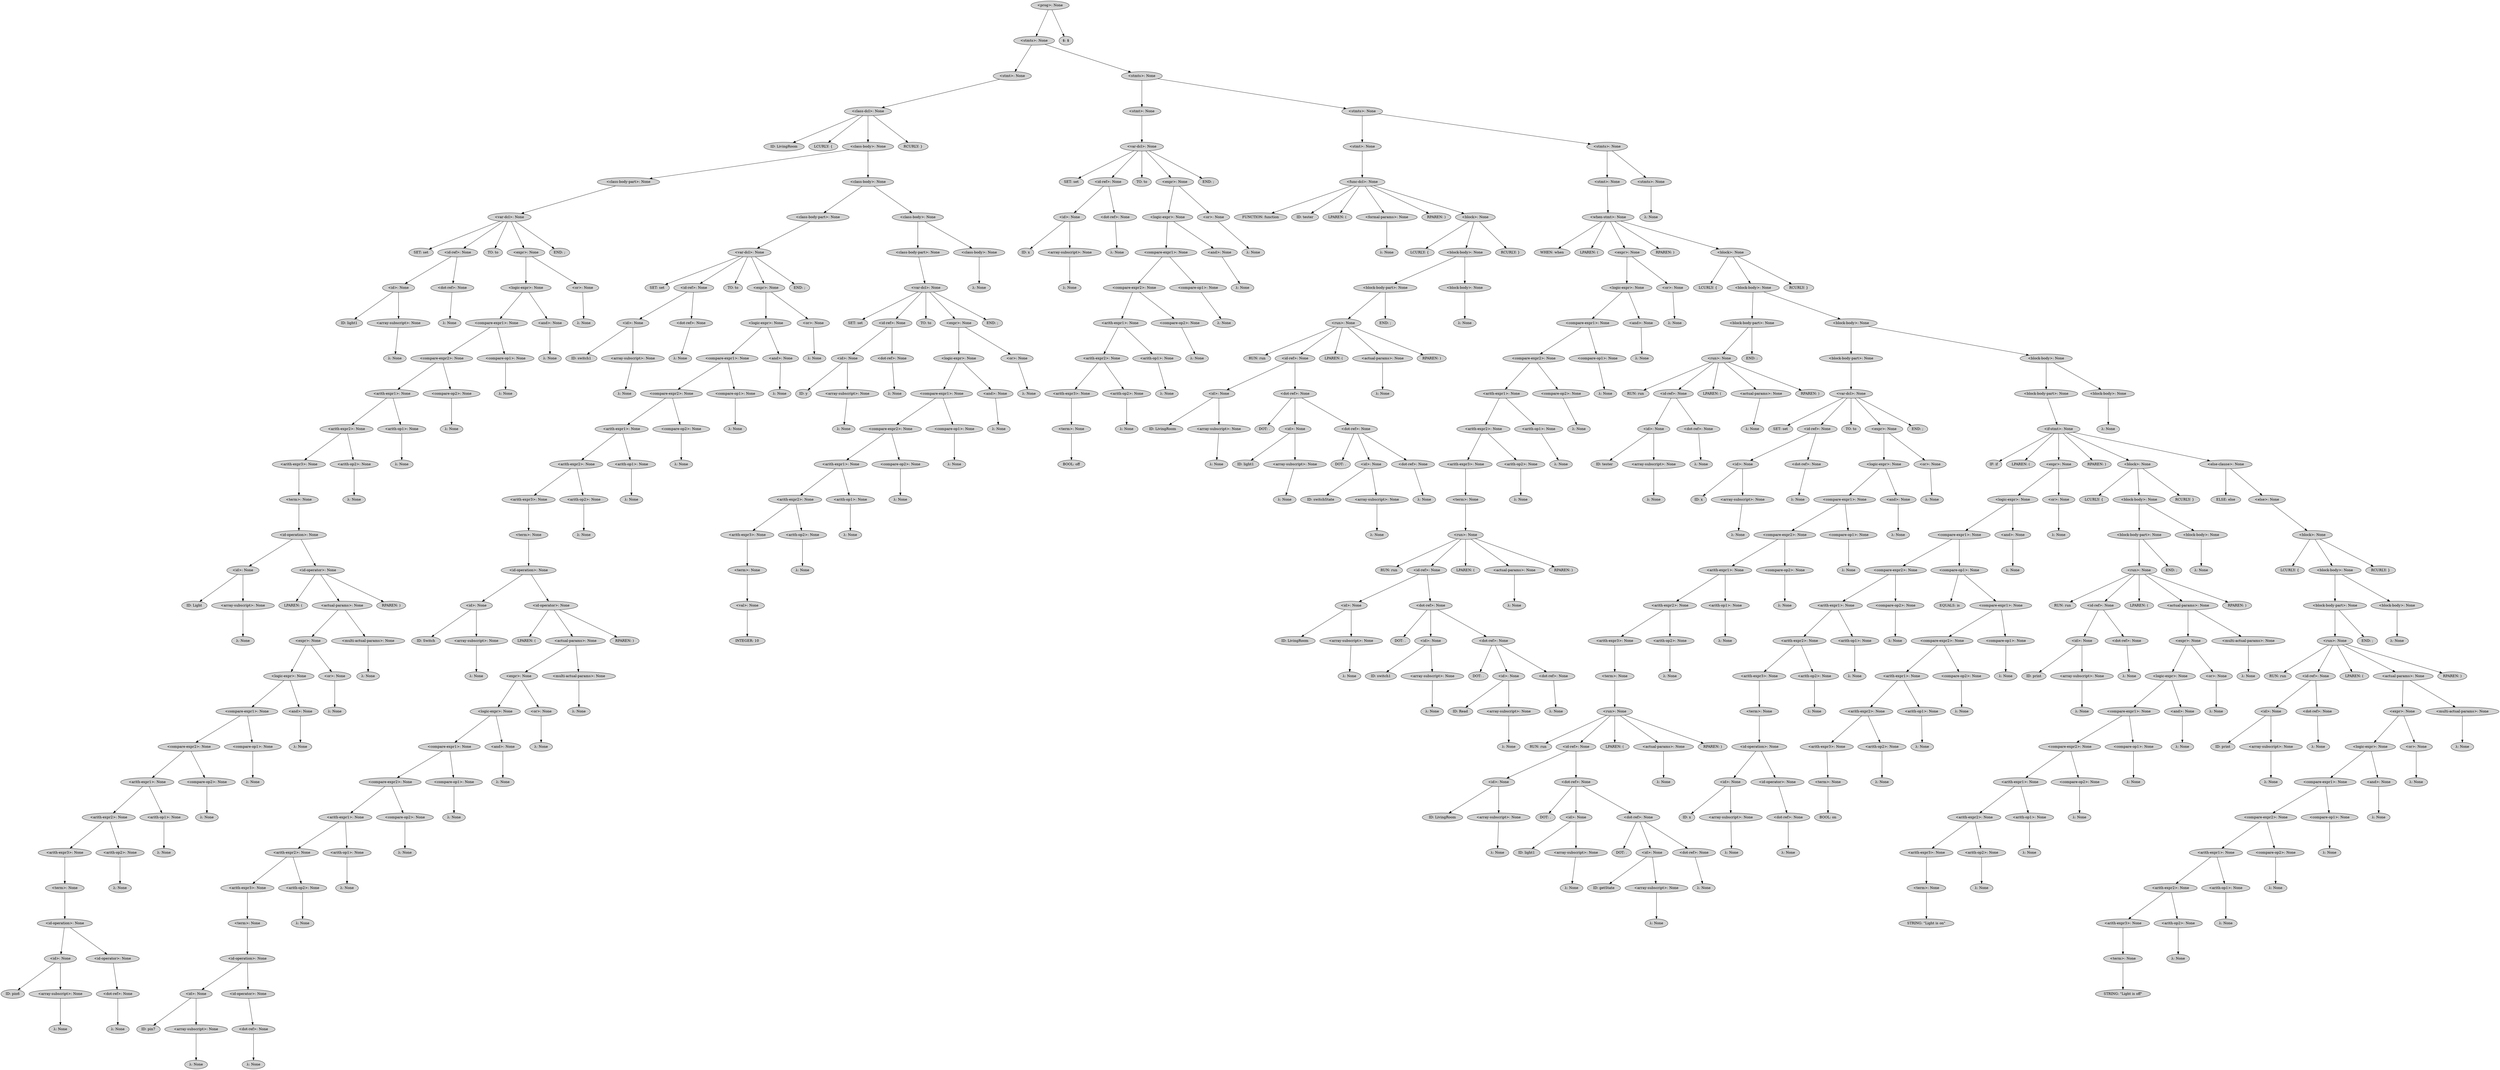 digraph G {
	graph [ranksep=1.5 ratio=fill]
	node [style=filled]
	overlap=false
	3759389 [label="<prog>: None"]
	3759409 [label="<stmts>: None"]
	3759389 -> 3759409
	3759431 [label="<stmt>: None"]
	3759409 -> 3759431
	3759415 [label="<class-dcl>: None"]
	3759431 -> 3759415
	3759421 [label="ID: LivingRoom"]
	3759415 -> 3759421
	3759429 [label="LCURLY: {"]
	3759415 -> 3759429
	3759405 [label="<class-body>: None"]
	3759415 -> 3759405
	3759427 [label="<class-body-part>: None"]
	3759405 -> 3759427
	3759435 [label="<var-dcl>: None"]
	3759427 -> 3759435
	3759437 [label="SET: set"]
	3759435 -> 3759437
	3759439 [label="<id-ref>: None"]
	3759435 -> 3759439
	3759449 [label="<id>: None"]
	3759439 -> 3759449
	3759453 [label="ID: light1"]
	3759449 -> 3759453
	3759455 [label="<array-subscript>: None"]
	3759449 -> 3759455
	3759457 [label="λ: None"]
	3759455 -> 3759457
	3759451 [label="<dot-ref>: None"]
	3759439 -> 3759451
	3759459 [label="λ: None"]
	3759451 -> 3759459
	3759441 [label="TO: to"]
	3759435 -> 3759441
	3759443 [label="<expr>: None"]
	3759435 -> 3759443
	3759461 [label="<logic-expr>: None"]
	3759443 -> 3759461
	3759465 [label="<compare-expr1>: None"]
	3759461 -> 3759465
	3759469 [label="<compare-expr2>: None"]
	3759465 -> 3759469
	3759473 [label="<arith-expr1>: None"]
	3759469 -> 3759473
	3759477 [label="<arith-expr2>: None"]
	3759473 -> 3759477
	3759481 [label="<arith-expr3>: None"]
	3759477 -> 3759481
	3759485 [label="<term>: None"]
	3759481 -> 3759485
	3759487 [label="<id-operation>: None"]
	3759485 -> 3759487
	3759489 [label="<id>: None"]
	3759487 -> 3759489
	3759493 [label="ID: Light"]
	3759489 -> 3759493
	3759495 [label="<array-subscript>: None"]
	3759489 -> 3759495
	3759497 [label="λ: None"]
	3759495 -> 3759497
	3759491 [label="<id-operator>: None"]
	3759487 -> 3759491
	3759499 [label="LPAREN: ("]
	3759491 -> 3759499
	3759501 [label="<actual-params>: None"]
	3759491 -> 3759501
	3759505 [label="<expr>: None"]
	3759501 -> 3759505
	3759509 [label="<logic-expr>: None"]
	3759505 -> 3759509
	3759513 [label="<compare-expr1>: None"]
	3759509 -> 3759513
	3759517 [label="<compare-expr2>: None"]
	3759513 -> 3759517
	3759521 [label="<arith-expr1>: None"]
	3759517 -> 3759521
	3759525 [label="<arith-expr2>: None"]
	3759521 -> 3759525
	3759529 [label="<arith-expr3>: None"]
	3759525 -> 3759529
	3759533 [label="<term>: None"]
	3759529 -> 3759533
	3759535 [label="<id-operation>: None"]
	3759533 -> 3759535
	3759537 [label="<id>: None"]
	3759535 -> 3759537
	3759541 [label="ID: pin6"]
	3759537 -> 3759541
	3759543 [label="<array-subscript>: None"]
	3759537 -> 3759543
	3759545 [label="λ: None"]
	3759543 -> 3759545
	3759539 [label="<id-operator>: None"]
	3759535 -> 3759539
	3759547 [label="<dot-ref>: None"]
	3759539 -> 3759547
	3759549 [label="λ: None"]
	3759547 -> 3759549
	3759531 [label="<arith-op2>: None"]
	3759525 -> 3759531
	3759551 [label="λ: None"]
	3759531 -> 3759551
	3759527 [label="<arith-op1>: None"]
	3759521 -> 3759527
	3759553 [label="λ: None"]
	3759527 -> 3759553
	3759523 [label="<compare-op2>: None"]
	3759517 -> 3759523
	3759555 [label="λ: None"]
	3759523 -> 3759555
	3759519 [label="<compare-op1>: None"]
	3759513 -> 3759519
	3759557 [label="λ: None"]
	3759519 -> 3759557
	3759515 [label="<and>: None"]
	3759509 -> 3759515
	3759559 [label="λ: None"]
	3759515 -> 3759559
	3759511 [label="<or>: None"]
	3759505 -> 3759511
	3759561 [label="λ: None"]
	3759511 -> 3759561
	3759507 [label="<multi-actual-params>: None"]
	3759501 -> 3759507
	3759563 [label="λ: None"]
	3759507 -> 3759563
	3759503 [label="RPAREN: )"]
	3759491 -> 3759503
	3759483 [label="<arith-op2>: None"]
	3759477 -> 3759483
	3759565 [label="λ: None"]
	3759483 -> 3759565
	3759479 [label="<arith-op1>: None"]
	3759473 -> 3759479
	3759567 [label="λ: None"]
	3759479 -> 3759567
	3759475 [label="<compare-op2>: None"]
	3759469 -> 3759475
	3759569 [label="λ: None"]
	3759475 -> 3759569
	3759471 [label="<compare-op1>: None"]
	3759465 -> 3759471
	3759571 [label="λ: None"]
	3759471 -> 3759571
	3759467 [label="<and>: None"]
	3759461 -> 3759467
	3759573 [label="λ: None"]
	3759467 -> 3759573
	3759463 [label="<or>: None"]
	3759443 -> 3759463
	3759575 [label="λ: None"]
	3759463 -> 3759575
	3759445 [label="END: ;"]
	3759435 -> 3759445
	3759423 [label="<class-body>: None"]
	3759405 -> 3759423
	3759577 [label="<class-body-part>: None"]
	3759423 -> 3759577
	3759581 [label="<var-dcl>: None"]
	3759577 -> 3759581
	3759583 [label="SET: set"]
	3759581 -> 3759583
	3759585 [label="<id-ref>: None"]
	3759581 -> 3759585
	3759595 [label="<id>: None"]
	3759585 -> 3759595
	3759599 [label="ID: switch1"]
	3759595 -> 3759599
	3759601 [label="<array-subscript>: None"]
	3759595 -> 3759601
	3759603 [label="λ: None"]
	3759601 -> 3759603
	3759597 [label="<dot-ref>: None"]
	3759585 -> 3759597
	3759605 [label="λ: None"]
	3759597 -> 3759605
	3759587 [label="TO: to"]
	3759581 -> 3759587
	3759589 [label="<expr>: None"]
	3759581 -> 3759589
	3759607 [label="<logic-expr>: None"]
	3759589 -> 3759607
	3759611 [label="<compare-expr1>: None"]
	3759607 -> 3759611
	3759615 [label="<compare-expr2>: None"]
	3759611 -> 3759615
	3782917 [label="<arith-expr1>: None"]
	3759615 -> 3782917
	3782921 [label="<arith-expr2>: None"]
	3782917 -> 3782921
	3782925 [label="<arith-expr3>: None"]
	3782921 -> 3782925
	3782929 [label="<term>: None"]
	3782925 -> 3782929
	3782931 [label="<id-operation>: None"]
	3782929 -> 3782931
	3782933 [label="<id>: None"]
	3782931 -> 3782933
	3782937 [label="ID: Switch"]
	3782933 -> 3782937
	3782939 [label="<array-subscript>: None"]
	3782933 -> 3782939
	3782941 [label="λ: None"]
	3782939 -> 3782941
	3782935 [label="<id-operator>: None"]
	3782931 -> 3782935
	3782943 [label="LPAREN: ("]
	3782935 -> 3782943
	3782945 [label="<actual-params>: None"]
	3782935 -> 3782945
	3782949 [label="<expr>: None"]
	3782945 -> 3782949
	3782953 [label="<logic-expr>: None"]
	3782949 -> 3782953
	3782957 [label="<compare-expr1>: None"]
	3782953 -> 3782957
	3782961 [label="<compare-expr2>: None"]
	3782957 -> 3782961
	3782965 [label="<arith-expr1>: None"]
	3782961 -> 3782965
	3782969 [label="<arith-expr2>: None"]
	3782965 -> 3782969
	3782973 [label="<arith-expr3>: None"]
	3782969 -> 3782973
	3782977 [label="<term>: None"]
	3782973 -> 3782977
	3782979 [label="<id-operation>: None"]
	3782977 -> 3782979
	3782981 [label="<id>: None"]
	3782979 -> 3782981
	3782985 [label="ID: pin7"]
	3782981 -> 3782985
	3782987 [label="<array-subscript>: None"]
	3782981 -> 3782987
	3782989 [label="λ: None"]
	3782987 -> 3782989
	3782983 [label="<id-operator>: None"]
	3782979 -> 3782983
	3782991 [label="<dot-ref>: None"]
	3782983 -> 3782991
	3782993 [label="λ: None"]
	3782991 -> 3782993
	3782975 [label="<arith-op2>: None"]
	3782969 -> 3782975
	3782995 [label="λ: None"]
	3782975 -> 3782995
	3782971 [label="<arith-op1>: None"]
	3782965 -> 3782971
	3782997 [label="λ: None"]
	3782971 -> 3782997
	3782967 [label="<compare-op2>: None"]
	3782961 -> 3782967
	3782999 [label="λ: None"]
	3782967 -> 3782999
	3782963 [label="<compare-op1>: None"]
	3782957 -> 3782963
	3783001 [label="λ: None"]
	3782963 -> 3783001
	3782959 [label="<and>: None"]
	3782953 -> 3782959
	3783003 [label="λ: None"]
	3782959 -> 3783003
	3782955 [label="<or>: None"]
	3782949 -> 3782955
	3783005 [label="λ: None"]
	3782955 -> 3783005
	3782951 [label="<multi-actual-params>: None"]
	3782945 -> 3782951
	3783007 [label="λ: None"]
	3782951 -> 3783007
	3782947 [label="RPAREN: )"]
	3782935 -> 3782947
	3782927 [label="<arith-op2>: None"]
	3782921 -> 3782927
	3783009 [label="λ: None"]
	3782927 -> 3783009
	3782923 [label="<arith-op1>: None"]
	3782917 -> 3782923
	3783011 [label="λ: None"]
	3782923 -> 3783011
	3782919 [label="<compare-op2>: None"]
	3759615 -> 3782919
	3783013 [label="λ: None"]
	3782919 -> 3783013
	3782915 [label="<compare-op1>: None"]
	3759611 -> 3782915
	3783015 [label="λ: None"]
	3782915 -> 3783015
	3759613 [label="<and>: None"]
	3759607 -> 3759613
	3783017 [label="λ: None"]
	3759613 -> 3783017
	3759609 [label="<or>: None"]
	3759589 -> 3759609
	3783019 [label="λ: None"]
	3759609 -> 3783019
	3759591 [label="END: ;"]
	3759581 -> 3759591
	3759579 [label="<class-body>: None"]
	3759423 -> 3759579
	3783021 [label="<class-body-part>: None"]
	3759579 -> 3783021
	3783025 [label="<var-dcl>: None"]
	3783021 -> 3783025
	3783027 [label="SET: set"]
	3783025 -> 3783027
	3783029 [label="<id-ref>: None"]
	3783025 -> 3783029
	3783039 [label="<id>: None"]
	3783029 -> 3783039
	3783043 [label="ID: y"]
	3783039 -> 3783043
	3783045 [label="<array-subscript>: None"]
	3783039 -> 3783045
	3783047 [label="λ: None"]
	3783045 -> 3783047
	3783041 [label="<dot-ref>: None"]
	3783029 -> 3783041
	3783049 [label="λ: None"]
	3783041 -> 3783049
	3783031 [label="TO: to"]
	3783025 -> 3783031
	3783033 [label="<expr>: None"]
	3783025 -> 3783033
	3783051 [label="<logic-expr>: None"]
	3783033 -> 3783051
	3783055 [label="<compare-expr1>: None"]
	3783051 -> 3783055
	3783059 [label="<compare-expr2>: None"]
	3783055 -> 3783059
	3783063 [label="<arith-expr1>: None"]
	3783059 -> 3783063
	3783067 [label="<arith-expr2>: None"]
	3783063 -> 3783067
	3783071 [label="<arith-expr3>: None"]
	3783067 -> 3783071
	3783075 [label="<term>: None"]
	3783071 -> 3783075
	3783077 [label="<val>: None"]
	3783075 -> 3783077
	3783079 [label="INTEGER: 10"]
	3783077 -> 3783079
	3783073 [label="<arith-op2>: None"]
	3783067 -> 3783073
	3783081 [label="λ: None"]
	3783073 -> 3783081
	3783069 [label="<arith-op1>: None"]
	3783063 -> 3783069
	3783083 [label="λ: None"]
	3783069 -> 3783083
	3783065 [label="<compare-op2>: None"]
	3783059 -> 3783065
	3783085 [label="λ: None"]
	3783065 -> 3783085
	3783061 [label="<compare-op1>: None"]
	3783055 -> 3783061
	3783087 [label="λ: None"]
	3783061 -> 3783087
	3783057 [label="<and>: None"]
	3783051 -> 3783057
	3783089 [label="λ: None"]
	3783057 -> 3783089
	3783053 [label="<or>: None"]
	3783033 -> 3783053
	3783091 [label="λ: None"]
	3783053 -> 3783091
	3783035 [label="END: ;"]
	3783025 -> 3783035
	3783023 [label="<class-body>: None"]
	3759579 -> 3783023
	3783093 [label="λ: None"]
	3783023 -> 3783093
	3759411 [label="RCURLY: }"]
	3759415 -> 3759411
	3759403 [label="<stmts>: None"]
	3759409 -> 3759403
	3783095 [label="<stmt>: None"]
	3759403 -> 3783095
	3783099 [label="<var-dcl>: None"]
	3783095 -> 3783099
	3783101 [label="SET: set"]
	3783099 -> 3783101
	3783103 [label="<id-ref>: None"]
	3783099 -> 3783103
	3783113 [label="<id>: None"]
	3783103 -> 3783113
	3783117 [label="ID: x"]
	3783113 -> 3783117
	3783119 [label="<array-subscript>: None"]
	3783113 -> 3783119
	3783121 [label="λ: None"]
	3783119 -> 3783121
	3783115 [label="<dot-ref>: None"]
	3783103 -> 3783115
	3783123 [label="λ: None"]
	3783115 -> 3783123
	3783105 [label="TO: to"]
	3783099 -> 3783105
	3783107 [label="<expr>: None"]
	3783099 -> 3783107
	3783125 [label="<logic-expr>: None"]
	3783107 -> 3783125
	3783129 [label="<compare-expr1>: None"]
	3783125 -> 3783129
	3783133 [label="<compare-expr2>: None"]
	3783129 -> 3783133
	3783137 [label="<arith-expr1>: None"]
	3783133 -> 3783137
	3783141 [label="<arith-expr2>: None"]
	3783137 -> 3783141
	3783145 [label="<arith-expr3>: None"]
	3783141 -> 3783145
	3783149 [label="<term>: None"]
	3783145 -> 3783149
	3783151 [label="BOOL: off"]
	3783149 -> 3783151
	3783147 [label="<arith-op2>: None"]
	3783141 -> 3783147
	3783153 [label="λ: None"]
	3783147 -> 3783153
	3783143 [label="<arith-op1>: None"]
	3783137 -> 3783143
	3783155 [label="λ: None"]
	3783143 -> 3783155
	3783139 [label="<compare-op2>: None"]
	3783133 -> 3783139
	3783157 [label="λ: None"]
	3783139 -> 3783157
	3783135 [label="<compare-op1>: None"]
	3783129 -> 3783135
	3783159 [label="λ: None"]
	3783135 -> 3783159
	3783131 [label="<and>: None"]
	3783125 -> 3783131
	3783161 [label="λ: None"]
	3783131 -> 3783161
	3783127 [label="<or>: None"]
	3783107 -> 3783127
	3783163 [label="λ: None"]
	3783127 -> 3783163
	3783109 [label="END: ;"]
	3783099 -> 3783109
	3783097 [label="<stmts>: None"]
	3759403 -> 3783097
	3783165 [label="<stmt>: None"]
	3783097 -> 3783165
	3784707 [label="<func-dcl>: None"]
	3783165 -> 3784707
	3784709 [label="FUNCTION: function"]
	3784707 -> 3784709
	3784711 [label="ID: tester"]
	3784707 -> 3784711
	3784713 [label="LPAREN: ("]
	3784707 -> 3784713
	3784715 [label="<formal-params>: None"]
	3784707 -> 3784715
	3784723 [label="λ: None"]
	3784715 -> 3784723
	3784717 [label="RPAREN: )"]
	3784707 -> 3784717
	3784721 [label="<block>: None"]
	3784707 -> 3784721
	3784725 [label="LCURLY: {"]
	3784721 -> 3784725
	3784727 [label="<block-body>: None"]
	3784721 -> 3784727
	3784731 [label="<block-body-part>: None"]
	3784727 -> 3784731
	3784735 [label="<run>: None"]
	3784731 -> 3784735
	3784739 [label="RUN: run"]
	3784735 -> 3784739
	3784741 [label="<id-ref>: None"]
	3784735 -> 3784741
	3784751 [label="<id>: None"]
	3784741 -> 3784751
	3784755 [label="ID: LivingRoom"]
	3784751 -> 3784755
	3784757 [label="<array-subscript>: None"]
	3784751 -> 3784757
	3784759 [label="λ: None"]
	3784757 -> 3784759
	3784753 [label="<dot-ref>: None"]
	3784741 -> 3784753
	3784761 [label="DOT: ."]
	3784753 -> 3784761
	3784763 [label="<id>: None"]
	3784753 -> 3784763
	3784767 [label="ID: light1"]
	3784763 -> 3784767
	3784769 [label="<array-subscript>: None"]
	3784763 -> 3784769
	3784771 [label="λ: None"]
	3784769 -> 3784771
	3784765 [label="<dot-ref>: None"]
	3784753 -> 3784765
	3784773 [label="DOT: ."]
	3784765 -> 3784773
	3784775 [label="<id>: None"]
	3784765 -> 3784775
	3784779 [label="ID: switchState"]
	3784775 -> 3784779
	3784781 [label="<array-subscript>: None"]
	3784775 -> 3784781
	3784783 [label="λ: None"]
	3784781 -> 3784783
	3784777 [label="<dot-ref>: None"]
	3784765 -> 3784777
	3784785 [label="λ: None"]
	3784777 -> 3784785
	3784743 [label="LPAREN: ("]
	3784735 -> 3784743
	3784745 [label="<actual-params>: None"]
	3784735 -> 3784745
	3784787 [label="λ: None"]
	3784745 -> 3784787
	3784747 [label="RPAREN: )"]
	3784735 -> 3784747
	3784737 [label="END: ;"]
	3784731 -> 3784737
	3784733 [label="<block-body>: None"]
	3784727 -> 3784733
	3784789 [label="λ: None"]
	3784733 -> 3784789
	3784729 [label="RCURLY: }"]
	3784721 -> 3784729
	3783167 [label="<stmts>: None"]
	3783097 -> 3783167
	3784791 [label="<stmt>: None"]
	3783167 -> 3784791
	3784795 [label="<when-stmt>: None"]
	3784791 -> 3784795
	3784797 [label="WHEN: when"]
	3784795 -> 3784797
	3784799 [label="LPAREN: ("]
	3784795 -> 3784799
	3784801 [label="<expr>: None"]
	3784795 -> 3784801
	3784809 [label="<logic-expr>: None"]
	3784801 -> 3784809
	3784813 [label="<compare-expr1>: None"]
	3784809 -> 3784813
	3784817 [label="<compare-expr2>: None"]
	3784813 -> 3784817
	3784821 [label="<arith-expr1>: None"]
	3784817 -> 3784821
	3784825 [label="<arith-expr2>: None"]
	3784821 -> 3784825
	3784829 [label="<arith-expr3>: None"]
	3784825 -> 3784829
	3784833 [label="<term>: None"]
	3784829 -> 3784833
	3784835 [label="<run>: None"]
	3784833 -> 3784835
	3784837 [label="RUN: run"]
	3784835 -> 3784837
	3784839 [label="<id-ref>: None"]
	3784835 -> 3784839
	3784849 [label="<id>: None"]
	3784839 -> 3784849
	3784853 [label="ID: LivingRoom"]
	3784849 -> 3784853
	3784855 [label="<array-subscript>: None"]
	3784849 -> 3784855
	3784857 [label="λ: None"]
	3784855 -> 3784857
	3784851 [label="<dot-ref>: None"]
	3784839 -> 3784851
	3784859 [label="DOT: ."]
	3784851 -> 3784859
	3784861 [label="<id>: None"]
	3784851 -> 3784861
	3784865 [label="ID: switch1"]
	3784861 -> 3784865
	3784867 [label="<array-subscript>: None"]
	3784861 -> 3784867
	3784869 [label="λ: None"]
	3784867 -> 3784869
	3784863 [label="<dot-ref>: None"]
	3784851 -> 3784863
	3784871 [label="DOT: ."]
	3784863 -> 3784871
	3784873 [label="<id>: None"]
	3784863 -> 3784873
	3784877 [label="ID: Read"]
	3784873 -> 3784877
	3784879 [label="<array-subscript>: None"]
	3784873 -> 3784879
	3784881 [label="λ: None"]
	3784879 -> 3784881
	3784875 [label="<dot-ref>: None"]
	3784863 -> 3784875
	3784883 [label="λ: None"]
	3784875 -> 3784883
	3784841 [label="LPAREN: ("]
	3784835 -> 3784841
	3784843 [label="<actual-params>: None"]
	3784835 -> 3784843
	3784885 [label="λ: None"]
	3784843 -> 3784885
	3784845 [label="RPAREN: )"]
	3784835 -> 3784845
	3784831 [label="<arith-op2>: None"]
	3784825 -> 3784831
	3784887 [label="λ: None"]
	3784831 -> 3784887
	3784827 [label="<arith-op1>: None"]
	3784821 -> 3784827
	3784889 [label="λ: None"]
	3784827 -> 3784889
	3784823 [label="<compare-op2>: None"]
	3784817 -> 3784823
	3784891 [label="λ: None"]
	3784823 -> 3784891
	3784819 [label="<compare-op1>: None"]
	3784813 -> 3784819
	3784893 [label="λ: None"]
	3784819 -> 3784893
	3784815 [label="<and>: None"]
	3784809 -> 3784815
	3784895 [label="λ: None"]
	3784815 -> 3784895
	3784811 [label="<or>: None"]
	3784801 -> 3784811
	3784897 [label="λ: None"]
	3784811 -> 3784897
	3784803 [label="RPAREN: )"]
	3784795 -> 3784803
	3784805 [label="<block>: None"]
	3784795 -> 3784805
	3784899 [label="LCURLY: {"]
	3784805 -> 3784899
	3784901 [label="<block-body>: None"]
	3784805 -> 3784901
	3784905 [label="<block-body-part>: None"]
	3784901 -> 3784905
	3784909 [label="<run>: None"]
	3784905 -> 3784909
	3784913 [label="RUN: run"]
	3784909 -> 3784913
	3784915 [label="<id-ref>: None"]
	3784909 -> 3784915
	3784925 [label="<id>: None"]
	3784915 -> 3784925
	3784929 [label="ID: tester"]
	3784925 -> 3784929
	3784931 [label="<array-subscript>: None"]
	3784925 -> 3784931
	3784933 [label="λ: None"]
	3784931 -> 3784933
	3784927 [label="<dot-ref>: None"]
	3784915 -> 3784927
	3784935 [label="λ: None"]
	3784927 -> 3784935
	3784917 [label="LPAREN: ("]
	3784909 -> 3784917
	3784919 [label="<actual-params>: None"]
	3784909 -> 3784919
	3784937 [label="λ: None"]
	3784919 -> 3784937
	3784921 [label="RPAREN: )"]
	3784909 -> 3784921
	3784911 [label="END: ;"]
	3784905 -> 3784911
	3784907 [label="<block-body>: None"]
	3784901 -> 3784907
	3784939 [label="<block-body-part>: None"]
	3784907 -> 3784939
	3784943 [label="<var-dcl>: None"]
	3784939 -> 3784943
	3784945 [label="SET: set"]
	3784943 -> 3784945
	3784947 [label="<id-ref>: None"]
	3784943 -> 3784947
	3784957 [label="<id>: None"]
	3784947 -> 3784957
	3785731 [label="ID: x"]
	3784957 -> 3785731
	3785733 [label="<array-subscript>: None"]
	3784957 -> 3785733
	3785735 [label="λ: None"]
	3785733 -> 3785735
	3784959 [label="<dot-ref>: None"]
	3784947 -> 3784959
	3785737 [label="λ: None"]
	3784959 -> 3785737
	3784949 [label="TO: to"]
	3784943 -> 3784949
	3784951 [label="<expr>: None"]
	3784943 -> 3784951
	3785739 [label="<logic-expr>: None"]
	3784951 -> 3785739
	3785743 [label="<compare-expr1>: None"]
	3785739 -> 3785743
	3785747 [label="<compare-expr2>: None"]
	3785743 -> 3785747
	3785751 [label="<arith-expr1>: None"]
	3785747 -> 3785751
	3785755 [label="<arith-expr2>: None"]
	3785751 -> 3785755
	3785759 [label="<arith-expr3>: None"]
	3785755 -> 3785759
	3785763 [label="<term>: None"]
	3785759 -> 3785763
	3785765 [label="<run>: None"]
	3785763 -> 3785765
	3785767 [label="RUN: run"]
	3785765 -> 3785767
	3785769 [label="<id-ref>: None"]
	3785765 -> 3785769
	3785779 [label="<id>: None"]
	3785769 -> 3785779
	3785783 [label="ID: LivingRoom"]
	3785779 -> 3785783
	3785785 [label="<array-subscript>: None"]
	3785779 -> 3785785
	3785787 [label="λ: None"]
	3785785 -> 3785787
	3785781 [label="<dot-ref>: None"]
	3785769 -> 3785781
	3785789 [label="DOT: ."]
	3785781 -> 3785789
	3785791 [label="<id>: None"]
	3785781 -> 3785791
	3785795 [label="ID: light1"]
	3785791 -> 3785795
	3785797 [label="<array-subscript>: None"]
	3785791 -> 3785797
	3785799 [label="λ: None"]
	3785797 -> 3785799
	3785793 [label="<dot-ref>: None"]
	3785781 -> 3785793
	3785801 [label="DOT: ."]
	3785793 -> 3785801
	3785803 [label="<id>: None"]
	3785793 -> 3785803
	3785807 [label="ID: getState"]
	3785803 -> 3785807
	3785809 [label="<array-subscript>: None"]
	3785803 -> 3785809
	3785811 [label="λ: None"]
	3785809 -> 3785811
	3785805 [label="<dot-ref>: None"]
	3785793 -> 3785805
	3785813 [label="λ: None"]
	3785805 -> 3785813
	3785771 [label="LPAREN: ("]
	3785765 -> 3785771
	3785773 [label="<actual-params>: None"]
	3785765 -> 3785773
	3785815 [label="λ: None"]
	3785773 -> 3785815
	3785775 [label="RPAREN: )"]
	3785765 -> 3785775
	3785761 [label="<arith-op2>: None"]
	3785755 -> 3785761
	3785817 [label="λ: None"]
	3785761 -> 3785817
	3785757 [label="<arith-op1>: None"]
	3785751 -> 3785757
	3785819 [label="λ: None"]
	3785757 -> 3785819
	3785753 [label="<compare-op2>: None"]
	3785747 -> 3785753
	3785821 [label="λ: None"]
	3785753 -> 3785821
	3785749 [label="<compare-op1>: None"]
	3785743 -> 3785749
	3785823 [label="λ: None"]
	3785749 -> 3785823
	3785745 [label="<and>: None"]
	3785739 -> 3785745
	3785825 [label="λ: None"]
	3785745 -> 3785825
	3785741 [label="<or>: None"]
	3784951 -> 3785741
	3785827 [label="λ: None"]
	3785741 -> 3785827
	3784953 [label="END: ;"]
	3784943 -> 3784953
	3784941 [label="<block-body>: None"]
	3784907 -> 3784941
	3785829 [label="<block-body-part>: None"]
	3784941 -> 3785829
	3785833 [label="<if-stmt>: None"]
	3785829 -> 3785833
	3785835 [label="IF: if"]
	3785833 -> 3785835
	3785837 [label="LPAREN: ("]
	3785833 -> 3785837
	3785839 [label="<expr>: None"]
	3785833 -> 3785839
	3785849 [label="<logic-expr>: None"]
	3785839 -> 3785849
	3785853 [label="<compare-expr1>: None"]
	3785849 -> 3785853
	3785857 [label="<compare-expr2>: None"]
	3785853 -> 3785857
	3785861 [label="<arith-expr1>: None"]
	3785857 -> 3785861
	3785865 [label="<arith-expr2>: None"]
	3785861 -> 3785865
	3785869 [label="<arith-expr3>: None"]
	3785865 -> 3785869
	3785873 [label="<term>: None"]
	3785869 -> 3785873
	3785875 [label="<id-operation>: None"]
	3785873 -> 3785875
	3785877 [label="<id>: None"]
	3785875 -> 3785877
	3785881 [label="ID: x"]
	3785877 -> 3785881
	3785883 [label="<array-subscript>: None"]
	3785877 -> 3785883
	3785885 [label="λ: None"]
	3785883 -> 3785885
	3785879 [label="<id-operator>: None"]
	3785875 -> 3785879
	3785887 [label="<dot-ref>: None"]
	3785879 -> 3785887
	3785889 [label="λ: None"]
	3785887 -> 3785889
	3785871 [label="<arith-op2>: None"]
	3785865 -> 3785871
	3785891 [label="λ: None"]
	3785871 -> 3785891
	3785867 [label="<arith-op1>: None"]
	3785861 -> 3785867
	3785893 [label="λ: None"]
	3785867 -> 3785893
	3785863 [label="<compare-op2>: None"]
	3785857 -> 3785863
	3785895 [label="λ: None"]
	3785863 -> 3785895
	3785859 [label="<compare-op1>: None"]
	3785853 -> 3785859
	3785897 [label="EQUALS: is"]
	3785859 -> 3785897
	3785899 [label="<compare-expr1>: None"]
	3785859 -> 3785899
	3785901 [label="<compare-expr2>: None"]
	3785899 -> 3785901
	3785905 [label="<arith-expr1>: None"]
	3785901 -> 3785905
	3785909 [label="<arith-expr2>: None"]
	3785905 -> 3785909
	3785913 [label="<arith-expr3>: None"]
	3785909 -> 3785913
	3785917 [label="<term>: None"]
	3785913 -> 3785917
	3785919 [label="BOOL: on"]
	3785917 -> 3785919
	3785915 [label="<arith-op2>: None"]
	3785909 -> 3785915
	3785921 [label="λ: None"]
	3785915 -> 3785921
	3785911 [label="<arith-op1>: None"]
	3785905 -> 3785911
	3785923 [label="λ: None"]
	3785911 -> 3785923
	3785907 [label="<compare-op2>: None"]
	3785901 -> 3785907
	3785925 [label="λ: None"]
	3785907 -> 3785925
	3785903 [label="<compare-op1>: None"]
	3785899 -> 3785903
	3785927 [label="λ: None"]
	3785903 -> 3785927
	3785855 [label="<and>: None"]
	3785849 -> 3785855
	3785929 [label="λ: None"]
	3785855 -> 3785929
	3785851 [label="<or>: None"]
	3785839 -> 3785851
	3785931 [label="λ: None"]
	3785851 -> 3785931
	3785841 [label="RPAREN: )"]
	3785833 -> 3785841
	3785843 [label="<block>: None"]
	3785833 -> 3785843
	3785933 [label="LCURLY: {"]
	3785843 -> 3785933
	3785935 [label="<block-body>: None"]
	3785843 -> 3785935
	3785939 [label="<block-body-part>: None"]
	3785935 -> 3785939
	3785943 [label="<run>: None"]
	3785939 -> 3785943
	3785947 [label="RUN: run"]
	3785943 -> 3785947
	3785949 [label="<id-ref>: None"]
	3785943 -> 3785949
	3785959 [label="<id>: None"]
	3785949 -> 3785959
	3785963 [label="ID: print"]
	3785959 -> 3785963
	3785965 [label="<array-subscript>: None"]
	3785959 -> 3785965
	3785967 [label="λ: None"]
	3785965 -> 3785967
	3785961 [label="<dot-ref>: None"]
	3785949 -> 3785961
	3785969 [label="λ: None"]
	3785961 -> 3785969
	3785951 [label="LPAREN: ("]
	3785943 -> 3785951
	3785953 [label="<actual-params>: None"]
	3785943 -> 3785953
	3785971 [label="<expr>: None"]
	3785953 -> 3785971
	3785975 [label="<logic-expr>: None"]
	3785971 -> 3785975
	3785979 [label="<compare-expr1>: None"]
	3785975 -> 3785979
	3785983 [label="<compare-expr2>: None"]
	3785979 -> 3785983
	3787269 [label="<arith-expr1>: None"]
	3785983 -> 3787269
	3787273 [label="<arith-expr2>: None"]
	3787269 -> 3787273
	3787277 [label="<arith-expr3>: None"]
	3787273 -> 3787277
	3787281 [label="<term>: None"]
	3787277 -> 3787281
	3787283 [label="STRING: \"Light is on\""]
	3787281 -> 3787283
	3787279 [label="<arith-op2>: None"]
	3787273 -> 3787279
	3787285 [label="λ: None"]
	3787279 -> 3787285
	3787275 [label="<arith-op1>: None"]
	3787269 -> 3787275
	3787287 [label="λ: None"]
	3787275 -> 3787287
	3787271 [label="<compare-op2>: None"]
	3785983 -> 3787271
	3787289 [label="λ: None"]
	3787271 -> 3787289
	3787267 [label="<compare-op1>: None"]
	3785979 -> 3787267
	3787291 [label="λ: None"]
	3787267 -> 3787291
	3785981 [label="<and>: None"]
	3785975 -> 3785981
	3787293 [label="λ: None"]
	3785981 -> 3787293
	3785977 [label="<or>: None"]
	3785971 -> 3785977
	3787295 [label="λ: None"]
	3785977 -> 3787295
	3785973 [label="<multi-actual-params>: None"]
	3785953 -> 3785973
	3787297 [label="λ: None"]
	3785973 -> 3787297
	3785955 [label="RPAREN: )"]
	3785943 -> 3785955
	3785945 [label="END: ;"]
	3785939 -> 3785945
	3785941 [label="<block-body>: None"]
	3785935 -> 3785941
	3787299 [label="λ: None"]
	3785941 -> 3787299
	3785937 [label="RCURLY: }"]
	3785843 -> 3785937
	3785847 [label="<else-clause>: None"]
	3785833 -> 3785847
	3787301 [label="ELSE: else"]
	3785847 -> 3787301
	3787303 [label="<else>: None"]
	3785847 -> 3787303
	3787305 [label="<block>: None"]
	3787303 -> 3787305
	3787307 [label="LCURLY: {"]
	3787305 -> 3787307
	3787309 [label="<block-body>: None"]
	3787305 -> 3787309
	3787313 [label="<block-body-part>: None"]
	3787309 -> 3787313
	3787317 [label="<run>: None"]
	3787313 -> 3787317
	3787321 [label="RUN: run"]
	3787317 -> 3787321
	3787323 [label="<id-ref>: None"]
	3787317 -> 3787323
	3787333 [label="<id>: None"]
	3787323 -> 3787333
	3787337 [label="ID: print"]
	3787333 -> 3787337
	3787339 [label="<array-subscript>: None"]
	3787333 -> 3787339
	3787341 [label="λ: None"]
	3787339 -> 3787341
	3787335 [label="<dot-ref>: None"]
	3787323 -> 3787335
	3787343 [label="λ: None"]
	3787335 -> 3787343
	3787325 [label="LPAREN: ("]
	3787317 -> 3787325
	3787327 [label="<actual-params>: None"]
	3787317 -> 3787327
	3787345 [label="<expr>: None"]
	3787327 -> 3787345
	3787349 [label="<logic-expr>: None"]
	3787345 -> 3787349
	3787353 [label="<compare-expr1>: None"]
	3787349 -> 3787353
	3787357 [label="<compare-expr2>: None"]
	3787353 -> 3787357
	3787361 [label="<arith-expr1>: None"]
	3787357 -> 3787361
	3787365 [label="<arith-expr2>: None"]
	3787361 -> 3787365
	3787369 [label="<arith-expr3>: None"]
	3787365 -> 3787369
	3787373 [label="<term>: None"]
	3787369 -> 3787373
	3787375 [label="STRING: \"Light is off\""]
	3787373 -> 3787375
	3787371 [label="<arith-op2>: None"]
	3787365 -> 3787371
	3787377 [label="λ: None"]
	3787371 -> 3787377
	3787367 [label="<arith-op1>: None"]
	3787361 -> 3787367
	3787379 [label="λ: None"]
	3787367 -> 3787379
	3787363 [label="<compare-op2>: None"]
	3787357 -> 3787363
	3787381 [label="λ: None"]
	3787363 -> 3787381
	3787359 [label="<compare-op1>: None"]
	3787353 -> 3787359
	3787383 [label="λ: None"]
	3787359 -> 3787383
	3787355 [label="<and>: None"]
	3787349 -> 3787355
	3787385 [label="λ: None"]
	3787355 -> 3787385
	3787351 [label="<or>: None"]
	3787345 -> 3787351
	3787387 [label="λ: None"]
	3787351 -> 3787387
	3787347 [label="<multi-actual-params>: None"]
	3787327 -> 3787347
	3787389 [label="λ: None"]
	3787347 -> 3787389
	3787329 [label="RPAREN: )"]
	3787317 -> 3787329
	3787319 [label="END: ;"]
	3787313 -> 3787319
	3787315 [label="<block-body>: None"]
	3787309 -> 3787315
	3787391 [label="λ: None"]
	3787315 -> 3787391
	3787311 [label="RCURLY: }"]
	3787305 -> 3787311
	3785831 [label="<block-body>: None"]
	3784941 -> 3785831
	3787393 [label="λ: None"]
	3785831 -> 3787393
	3784903 [label="RCURLY: }"]
	3784805 -> 3784903
	3784793 [label="<stmts>: None"]
	3783167 -> 3784793
	3787395 [label="λ: None"]
	3784793 -> 3787395
	3759433 [label="$: $"]
	3759389 -> 3759433
}
